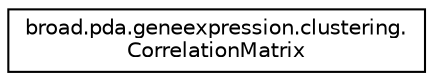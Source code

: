 digraph "Graphical Class Hierarchy"
{
  edge [fontname="Helvetica",fontsize="10",labelfontname="Helvetica",labelfontsize="10"];
  node [fontname="Helvetica",fontsize="10",shape=record];
  rankdir="LR";
  Node1 [label="broad.pda.geneexpression.clustering.\lCorrelationMatrix",height=0.2,width=0.4,color="black", fillcolor="white", style="filled",URL="$classbroad_1_1pda_1_1geneexpression_1_1clustering_1_1_correlation_matrix.html"];
}
